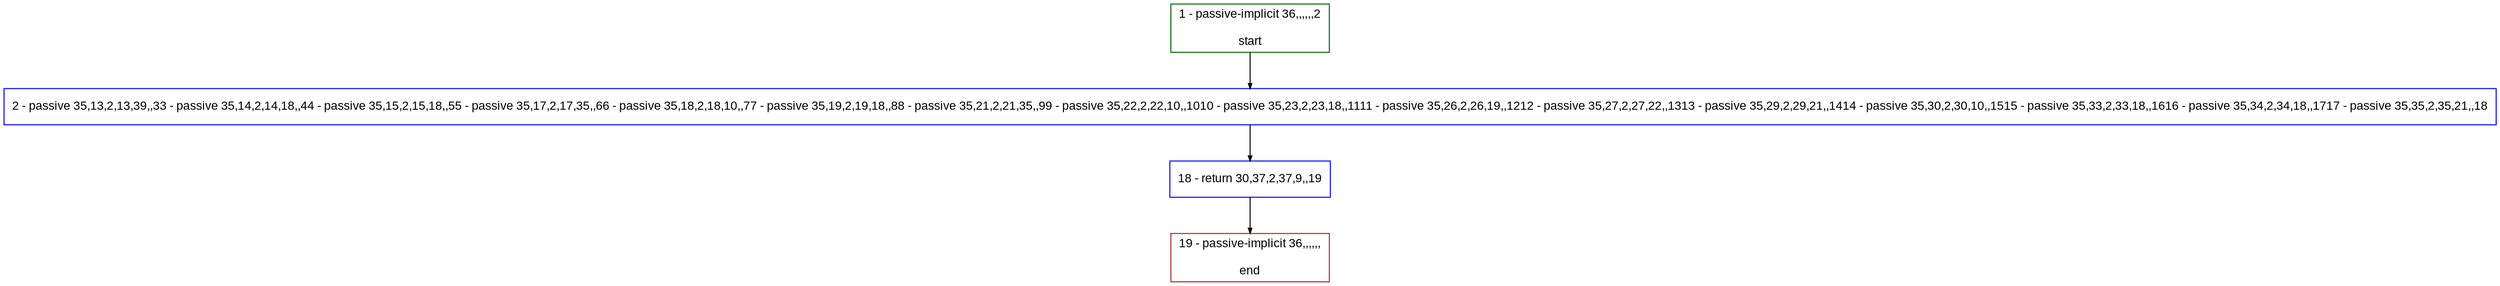 digraph "" {
  graph [bgcolor="white", fillcolor="#FFFFCC", pack="true", packmode="clust", fontname="Arial", label="", fontsize="12", compound="true", style="rounded,filled"];
  node [node_initialized="no", fillcolor="white", fontname="Arial", label="", color="grey", fontsize="12", fixedsize="false", compound="true", shape="rectangle", style="filled"];
  edge [arrowtail="none", lhead="", fontcolor="black", fontname="Arial", label="", color="black", fontsize="12", arrowhead="normal", arrowsize="0.5", compound="true", ltail="", dir="forward"];
  __N1 [fillcolor="#ffffff", label="2 - passive 35,13,2,13,39,,33 - passive 35,14,2,14,18,,44 - passive 35,15,2,15,18,,55 - passive 35,17,2,17,35,,66 - passive 35,18,2,18,10,,77 - passive 35,19,2,19,18,,88 - passive 35,21,2,21,35,,99 - passive 35,22,2,22,10,,1010 - passive 35,23,2,23,18,,1111 - passive 35,26,2,26,19,,1212 - passive 35,27,2,27,22,,1313 - passive 35,29,2,29,21,,1414 - passive 35,30,2,30,10,,1515 - passive 35,33,2,33,18,,1616 - passive 35,34,2,34,18,,1717 - passive 35,35,2,35,21,,18", color="#0000ff", shape="box", style="filled"];
  __N2 [fillcolor="#ffffff", label="1 - passive-implicit 36,,,,,,2\n\nstart", color="#006400", shape="box", style="filled"];
  __N3 [fillcolor="#ffffff", label="18 - return 30,37,2,37,9,,19", color="#0000ff", shape="box", style="filled"];
  __N4 [fillcolor="#ffffff", label="19 - passive-implicit 36,,,,,,\n\nend", color="#a52a2a", shape="box", style="filled"];
  __N2 -> __N1 [arrowtail="none", color="#000000", label="", arrowhead="normal", dir="forward"];
  __N1 -> __N3 [arrowtail="none", color="#000000", label="", arrowhead="normal", dir="forward"];
  __N3 -> __N4 [arrowtail="none", color="#000000", label="", arrowhead="normal", dir="forward"];
}
